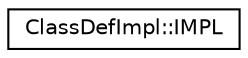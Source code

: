 digraph "类继承关系图"
{
 // INTERACTIVE_SVG=YES
 // LATEX_PDF_SIZE
  edge [fontname="Helvetica",fontsize="10",labelfontname="Helvetica",labelfontsize="10"];
  node [fontname="Helvetica",fontsize="10",shape=record];
  rankdir="LR";
  Node0 [label="ClassDefImpl::IMPL",height=0.2,width=0.4,color="black", fillcolor="white", style="filled",URL="$d6/d4a/class_class_def_impl_1_1_i_m_p_l.html",tooltip="Private data associated with a ClassDef object."];
}
